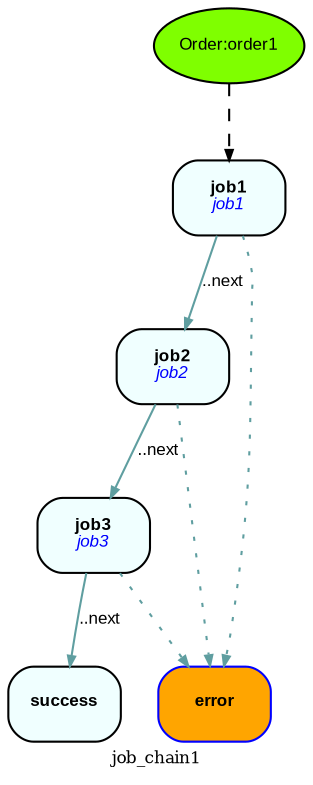 digraph G {
graph [
fontsize = "8"
rankdir = "TB"
ratio = "auto"
label = "job_chain1"
]
node   [
fillcolor = "azure"
fontname = "Arial"
fontsize = "8"
shape = "box"
style = "rounded,filled"
]
"order:order1" [
fillcolor = "chartreuse"
label = <Order:order1<br/>>
shape = "ellipse"
]
"job1" [
label = <<b>job1</b><br/>>
]
"job1" [
label = <<b>job1</b><br/><i><font point-size="8" color="blue" >job1</font></i><br/>>
]
"job2" [
label = <<b>job2</b><br/>>
]
"error" [
color = "blue"
fillcolor = "orange"
label = <<b>error</b>>
]
"job2" [
label = <<b>job2</b><br/><i><font point-size="8" color="blue" >job2</font></i><br/>>
]
"job3" [
label = <<b>job3</b><br/>>
]
"job3" [
label = <<b>job3</b><br/><i><font point-size="8" color="blue" >job3</font></i><br/>>
]
"success" [
label = <<b>success</b><br/>>
]
"order:order1" -> "job1"[
arrowsize = "0.5"
color = "black"
constraint = "true"
fontname = "Arial"
fontsize = "8.0"
style = "dashed"
]
"job1" -> "job2"[
arrowsize = "0.5"
color = "cadetblue"
fontname = "Arial"
fontsize = "8.0"
label = "..next"
]
"job1" -> "error"[
arrowsize = "0.5"
color = "cadetblue"
constraint = "true"
fontname = "Arial"
fontsize = "8.0"
style = "dotted"
]
"job2" -> "job3"[
arrowsize = "0.5"
color = "cadetblue"
fontname = "Arial"
fontsize = "8.0"
label = "..next"
]
"job2" -> "error"[
arrowsize = "0.5"
color = "cadetblue"
constraint = "true"
fontname = "Arial"
fontsize = "8.0"
style = "dotted"
]
"job3" -> "success"[
arrowsize = "0.5"
color = "cadetblue"
fontname = "Arial"
fontsize = "8.0"
label = "..next"
]
"job3" -> "error"[
arrowsize = "0.5"
color = "cadetblue"
constraint = "true"
fontname = "Arial"
fontsize = "8.0"
style = "dotted"
]
}
